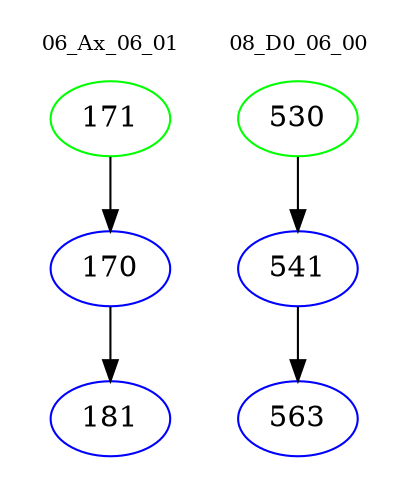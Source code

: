 digraph{
subgraph cluster_0 {
color = white
label = "06_Ax_06_01";
fontsize=10;
T0_171 [label="171", color="green"]
T0_171 -> T0_170 [color="black"]
T0_170 [label="170", color="blue"]
T0_170 -> T0_181 [color="black"]
T0_181 [label="181", color="blue"]
}
subgraph cluster_1 {
color = white
label = "08_D0_06_00";
fontsize=10;
T1_530 [label="530", color="green"]
T1_530 -> T1_541 [color="black"]
T1_541 [label="541", color="blue"]
T1_541 -> T1_563 [color="black"]
T1_563 [label="563", color="blue"]
}
}
